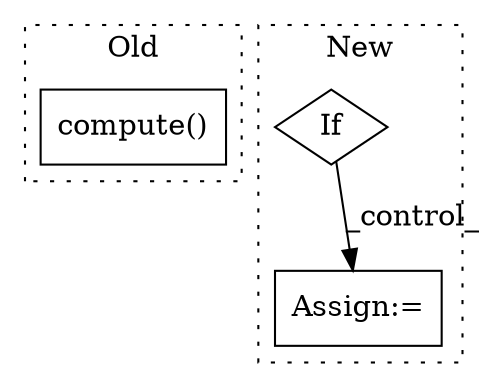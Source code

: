 digraph G {
subgraph cluster0 {
1 [label="compute()" a="75" s="4288" l="58" shape="box"];
label = "Old";
style="dotted";
}
subgraph cluster1 {
2 [label="If" a="96" s="4008" l="3" shape="diamond"];
3 [label="Assign:=" a="68" s="4041" l="3" shape="box"];
label = "New";
style="dotted";
}
2 -> 3 [label="_control_"];
}